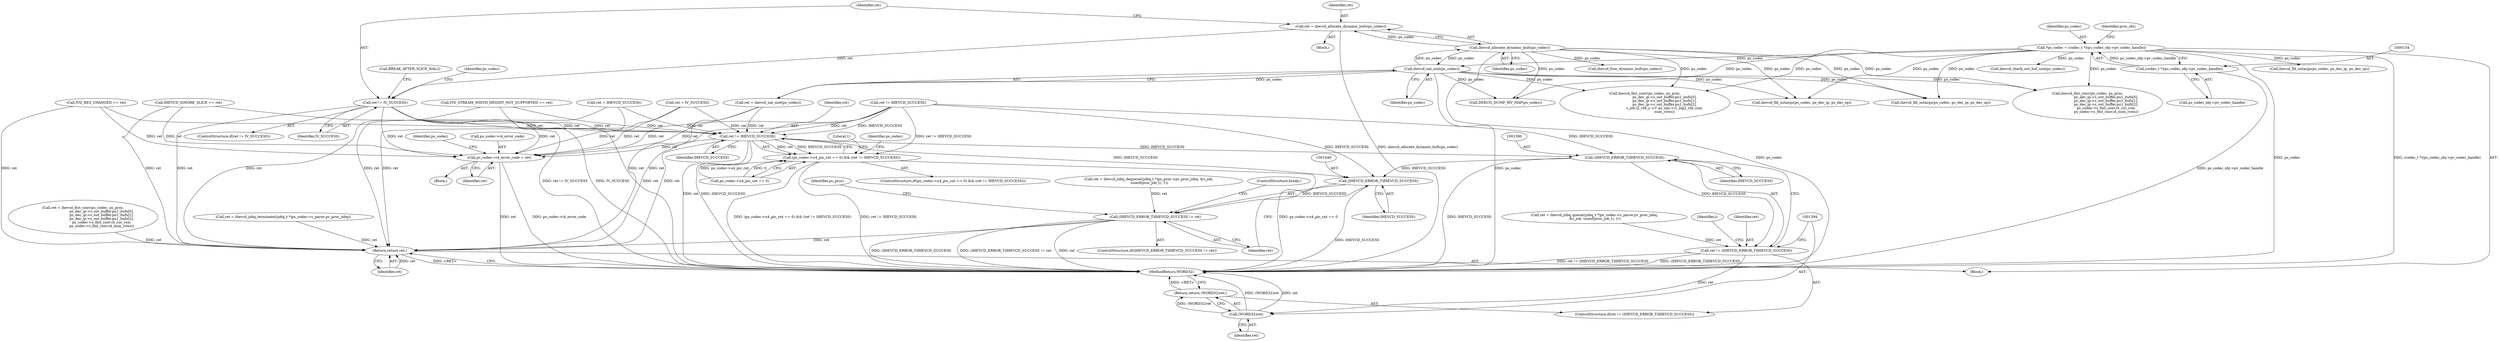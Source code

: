 digraph "0_Android_87fb7909c49e6a4510ba86ace1ffc83459c7e1b9@API" {
"1001196" [label="(Call,ret = ihevcd_allocate_dynamic_bufs(ps_codec))"];
"1001198" [label="(Call,ihevcd_allocate_dynamic_bufs(ps_codec))"];
"1000986" [label="(Call,ihevcd_nal_unit(ps_codec))"];
"1000151" [label="(Call,*ps_codec = (codec_t *)(ps_codec_obj->pv_codec_handle))"];
"1000153" [label="(Call,(codec_t *)(ps_codec_obj->pv_codec_handle))"];
"1001201" [label="(Call,ret != IV_SUCCESS)"];
"1001234" [label="(Call,ret != IHEVCD_SUCCESS)"];
"1001228" [label="(Call,(ps_codec->u4_pic_cnt == 0) && (ret != IHEVCD_SUCCESS))"];
"1001238" [label="(Call,ps_codec->i4_error_code = ret)"];
"1001389" [label="(Call,(IHEVCD_ERROR_T)IHEVCD_SUCCESS)"];
"1001387" [label="(Call,ret != (IHEVCD_ERROR_T)IHEVCD_SUCCESS)"];
"1001393" [label="(Call,(WORD32)ret)"];
"1001392" [label="(Return,return (WORD32)ret;)"];
"1001439" [label="(Call,(IHEVCD_ERROR_T)IHEVCD_SUCCESS)"];
"1001438" [label="(Call,(IHEVCD_ERROR_T)IHEVCD_SUCCESS != ret)"];
"1001916" [label="(Return,return ret;)"];
"1001446" [label="(Identifier,ps_proc)"];
"1001251" [label="(Literal,1)"];
"1001228" [label="(Call,(ps_codec->u4_pic_cnt == 0) && (ret != IHEVCD_SUCCESS))"];
"1001240" [label="(Identifier,ps_codec)"];
"1001393" [label="(Call,(WORD32)ret)"];
"1001227" [label="(ControlStructure,if((ps_codec->u4_pic_cnt == 0) && (ret != IHEVCD_SUCCESS)))"];
"1001442" [label="(Identifier,ret)"];
"1001196" [label="(Call,ret = ihevcd_allocate_dynamic_bufs(ps_codec))"];
"1001371" [label="(Call,ret = ihevcd_jobq_queue((jobq_t *)ps_codec->s_parse.pv_proc_jobq,\n &s_job, sizeof(proc_job_t), 1))"];
"1001392" [label="(Return,return (WORD32)ret;)"];
"1001389" [label="(Call,(IHEVCD_ERROR_T)IHEVCD_SUCCESS)"];
"1001386" [label="(ControlStructure,if(ret != (IHEVCD_ERROR_T)IHEVCD_SUCCESS))"];
"1001238" [label="(Call,ps_codec->i4_error_code = ret)"];
"1001201" [label="(Call,ret != IV_SUCCESS)"];
"1001197" [label="(Identifier,ret)"];
"1001206" [label="(Identifier,ps_codec)"];
"1001916" [label="(Return,return ret;)"];
"1001200" [label="(ControlStructure,if(ret != IV_SUCCESS))"];
"1001237" [label="(Block,)"];
"1001438" [label="(Call,(IHEVCD_ERROR_T)IHEVCD_SUCCESS != ret)"];
"1000546" [label="(Call,ihevcd_check_out_buf_size(ps_codec))"];
"1001542" [label="(Call,ihevcd_fmt_conv(ps_codec, ps_proc,\n                                    ps_dec_ip->s_out_buffer.pu1_bufs[0],\n                                    ps_dec_ip->s_out_buffer.pu1_bufs[1],\n                                    ps_dec_ip->s_out_buffer.pu1_bufs[2],\n                                    s_job.i2_ctb_y << ps_sps->i1_log2_ctb_size,\n                                    num_rows))"];
"1001242" [label="(Identifier,ret)"];
"1000162" [label="(Identifier,proc_idx)"];
"1001391" [label="(Identifier,IHEVCD_SUCCESS)"];
"1001424" [label="(Call,ret = ihevcd_jobq_dequeue((jobq_t *)ps_proc->pv_proc_jobq, &s_job,\n sizeof(proc_job_t), 1))"];
"1001202" [label="(Identifier,ret)"];
"1001167" [label="(Call,ret != IHEVCD_SUCCESS)"];
"1001244" [label="(Identifier,ps_codec)"];
"1001387" [label="(Call,ret != (IHEVCD_ERROR_T)IHEVCD_SUCCESS)"];
"1001236" [label="(Identifier,IHEVCD_SUCCESS)"];
"1000987" [label="(Identifier,ps_codec)"];
"1001203" [label="(Identifier,IV_SUCCESS)"];
"1001198" [label="(Call,ihevcd_allocate_dynamic_bufs(ps_codec))"];
"1001226" [label="(Call,BREAK_AFTER_SLICE_NAL())"];
"1001122" [label="(Call,IVD_RES_CHANGED == ret)"];
"1000984" [label="(Call,ret = ihevcd_nal_unit(ps_codec))"];
"1001229" [label="(Call,ps_codec->u4_pic_cnt == 0)"];
"1001239" [label="(Call,ps_codec->i4_error_code)"];
"1001443" [label="(ControlStructure,break;)"];
"1001396" [label="(Call,ret = ihevcd_jobq_terminate((jobq_t *)ps_codec->s_parse.pv_proc_jobq))"];
"1000986" [label="(Call,ihevcd_nal_unit(ps_codec))"];
"1001918" [label="(MethodReturn,WORD32)"];
"1001194" [label="(Block,)"];
"1000155" [label="(Call,ps_codec_obj->pv_codec_handle)"];
"1001395" [label="(Identifier,ret)"];
"1001917" [label="(Identifier,ret)"];
"1000147" [label="(Call,ret = IV_SUCCESS)"];
"1001180" [label="(Call,ret = IHEVCD_SUCCESS)"];
"1001337" [label="(Identifier,i)"];
"1001243" [label="(Call,ihevcd_fill_outargs(ps_codec, ps_dec_ip, ps_dec_op))"];
"1001835" [label="(Call,ihevcd_fill_outargs(ps_codec, ps_dec_ip, ps_dec_op))"];
"1001649" [label="(Call,ihevcd_fmt_conv(ps_codec, ps_proc,\n                                  ps_dec_ip->s_out_buffer.pu1_bufs[0],\n                                  ps_dec_ip->s_out_buffer.pu1_bufs[1],\n                                  ps_dec_ip->s_out_buffer.pu1_bufs[2],\n                                  ps_codec->s_fmt_conv.i4_cur_row,\n                                  ps_codec->s_fmt_conv.i4_num_rows))"];
"1000152" [label="(Identifier,ps_codec)"];
"1001647" [label="(Call,ret = ihevcd_fmt_conv(ps_codec, ps_proc,\n                                  ps_dec_ip->s_out_buffer.pu1_bufs[0],\n                                  ps_dec_ip->s_out_buffer.pu1_bufs[1],\n                                  ps_dec_ip->s_out_buffer.pu1_bufs[2],\n                                  ps_codec->s_fmt_conv.i4_cur_row,\n                                  ps_codec->s_fmt_conv.i4_num_rows))"];
"1001441" [label="(Identifier,IHEVCD_SUCCESS)"];
"1001437" [label="(ControlStructure,if((IHEVCD_ERROR_T)IHEVCD_SUCCESS != ret))"];
"1001199" [label="(Identifier,ps_codec)"];
"1001235" [label="(Identifier,ret)"];
"1001439" [label="(Call,(IHEVCD_ERROR_T)IHEVCD_SUCCESS)"];
"1001388" [label="(Identifier,ret)"];
"1001205" [label="(Call,ihevcd_free_dynamic_bufs(ps_codec))"];
"1001234" [label="(Call,ret != IHEVCD_SUCCESS)"];
"1000600" [label="(Call,ihevcd_fill_outargs(ps_codec, ps_dec_ip, ps_dec_op))"];
"1001694" [label="(Call,DEBUG_DUMP_MV_MAP(ps_codec))"];
"1000153" [label="(Call,(codec_t *)(ps_codec_obj->pv_codec_handle))"];
"1001086" [label="(Call,IHEVCD_IGNORE_SLICE == ret)"];
"1000145" [label="(Block,)"];
"1000151" [label="(Call,*ps_codec = (codec_t *)(ps_codec_obj->pv_codec_handle))"];
"1001125" [label="(Call,IVD_STREAM_WIDTH_HEIGHT_NOT_SUPPORTED == ret)"];
"1001196" -> "1001194"  [label="AST: "];
"1001196" -> "1001198"  [label="CFG: "];
"1001197" -> "1001196"  [label="AST: "];
"1001198" -> "1001196"  [label="AST: "];
"1001202" -> "1001196"  [label="CFG: "];
"1001196" -> "1001918"  [label="DDG: ihevcd_allocate_dynamic_bufs(ps_codec)"];
"1001198" -> "1001196"  [label="DDG: ps_codec"];
"1001196" -> "1001201"  [label="DDG: ret"];
"1001198" -> "1001199"  [label="CFG: "];
"1001199" -> "1001198"  [label="AST: "];
"1001198" -> "1001918"  [label="DDG: ps_codec"];
"1001198" -> "1000986"  [label="DDG: ps_codec"];
"1000986" -> "1001198"  [label="DDG: ps_codec"];
"1001198" -> "1001205"  [label="DDG: ps_codec"];
"1001198" -> "1001243"  [label="DDG: ps_codec"];
"1001198" -> "1001542"  [label="DDG: ps_codec"];
"1001198" -> "1001649"  [label="DDG: ps_codec"];
"1001198" -> "1001694"  [label="DDG: ps_codec"];
"1001198" -> "1001835"  [label="DDG: ps_codec"];
"1000986" -> "1000984"  [label="AST: "];
"1000986" -> "1000987"  [label="CFG: "];
"1000987" -> "1000986"  [label="AST: "];
"1000984" -> "1000986"  [label="CFG: "];
"1000986" -> "1001918"  [label="DDG: ps_codec"];
"1000986" -> "1000984"  [label="DDG: ps_codec"];
"1000151" -> "1000986"  [label="DDG: ps_codec"];
"1000986" -> "1001243"  [label="DDG: ps_codec"];
"1000986" -> "1001542"  [label="DDG: ps_codec"];
"1000986" -> "1001649"  [label="DDG: ps_codec"];
"1000986" -> "1001694"  [label="DDG: ps_codec"];
"1000986" -> "1001835"  [label="DDG: ps_codec"];
"1000151" -> "1000145"  [label="AST: "];
"1000151" -> "1000153"  [label="CFG: "];
"1000152" -> "1000151"  [label="AST: "];
"1000153" -> "1000151"  [label="AST: "];
"1000162" -> "1000151"  [label="CFG: "];
"1000151" -> "1001918"  [label="DDG: ps_codec"];
"1000151" -> "1001918"  [label="DDG: (codec_t *)(ps_codec_obj->pv_codec_handle)"];
"1000153" -> "1000151"  [label="DDG: ps_codec_obj->pv_codec_handle"];
"1000151" -> "1000546"  [label="DDG: ps_codec"];
"1000151" -> "1000600"  [label="DDG: ps_codec"];
"1000151" -> "1001243"  [label="DDG: ps_codec"];
"1000151" -> "1001542"  [label="DDG: ps_codec"];
"1000151" -> "1001649"  [label="DDG: ps_codec"];
"1000151" -> "1001694"  [label="DDG: ps_codec"];
"1000151" -> "1001835"  [label="DDG: ps_codec"];
"1000153" -> "1000155"  [label="CFG: "];
"1000154" -> "1000153"  [label="AST: "];
"1000155" -> "1000153"  [label="AST: "];
"1000153" -> "1001918"  [label="DDG: ps_codec_obj->pv_codec_handle"];
"1001201" -> "1001200"  [label="AST: "];
"1001201" -> "1001203"  [label="CFG: "];
"1001202" -> "1001201"  [label="AST: "];
"1001203" -> "1001201"  [label="AST: "];
"1001206" -> "1001201"  [label="CFG: "];
"1001226" -> "1001201"  [label="CFG: "];
"1001201" -> "1001918"  [label="DDG: ret"];
"1001201" -> "1001918"  [label="DDG: IV_SUCCESS"];
"1001201" -> "1001918"  [label="DDG: ret != IV_SUCCESS"];
"1001201" -> "1001234"  [label="DDG: ret"];
"1001201" -> "1001238"  [label="DDG: ret"];
"1001201" -> "1001916"  [label="DDG: ret"];
"1001234" -> "1001228"  [label="AST: "];
"1001234" -> "1001236"  [label="CFG: "];
"1001235" -> "1001234"  [label="AST: "];
"1001236" -> "1001234"  [label="AST: "];
"1001228" -> "1001234"  [label="CFG: "];
"1001234" -> "1001918"  [label="DDG: ret"];
"1001234" -> "1001918"  [label="DDG: IHEVCD_SUCCESS"];
"1001234" -> "1001228"  [label="DDG: ret"];
"1001234" -> "1001228"  [label="DDG: IHEVCD_SUCCESS"];
"1000147" -> "1001234"  [label="DDG: ret"];
"1001167" -> "1001234"  [label="DDG: ret"];
"1001167" -> "1001234"  [label="DDG: IHEVCD_SUCCESS"];
"1000984" -> "1001234"  [label="DDG: ret"];
"1001125" -> "1001234"  [label="DDG: ret"];
"1001122" -> "1001234"  [label="DDG: ret"];
"1001180" -> "1001234"  [label="DDG: ret"];
"1001086" -> "1001234"  [label="DDG: ret"];
"1001234" -> "1001238"  [label="DDG: ret"];
"1001234" -> "1001389"  [label="DDG: IHEVCD_SUCCESS"];
"1001234" -> "1001439"  [label="DDG: IHEVCD_SUCCESS"];
"1001234" -> "1001916"  [label="DDG: ret"];
"1001228" -> "1001227"  [label="AST: "];
"1001228" -> "1001229"  [label="CFG: "];
"1001229" -> "1001228"  [label="AST: "];
"1001240" -> "1001228"  [label="CFG: "];
"1001251" -> "1001228"  [label="CFG: "];
"1001228" -> "1001918"  [label="DDG: ps_codec->u4_pic_cnt == 0"];
"1001228" -> "1001918"  [label="DDG: (ps_codec->u4_pic_cnt == 0) && (ret != IHEVCD_SUCCESS)"];
"1001228" -> "1001918"  [label="DDG: ret != IHEVCD_SUCCESS"];
"1001229" -> "1001228"  [label="DDG: ps_codec->u4_pic_cnt"];
"1001229" -> "1001228"  [label="DDG: 0"];
"1001167" -> "1001228"  [label="DDG: ret != IHEVCD_SUCCESS"];
"1001238" -> "1001237"  [label="AST: "];
"1001238" -> "1001242"  [label="CFG: "];
"1001239" -> "1001238"  [label="AST: "];
"1001242" -> "1001238"  [label="AST: "];
"1001244" -> "1001238"  [label="CFG: "];
"1001238" -> "1001918"  [label="DDG: ps_codec->i4_error_code"];
"1001238" -> "1001918"  [label="DDG: ret"];
"1000147" -> "1001238"  [label="DDG: ret"];
"1001167" -> "1001238"  [label="DDG: ret"];
"1000984" -> "1001238"  [label="DDG: ret"];
"1001125" -> "1001238"  [label="DDG: ret"];
"1001122" -> "1001238"  [label="DDG: ret"];
"1001180" -> "1001238"  [label="DDG: ret"];
"1001086" -> "1001238"  [label="DDG: ret"];
"1001389" -> "1001387"  [label="AST: "];
"1001389" -> "1001391"  [label="CFG: "];
"1001390" -> "1001389"  [label="AST: "];
"1001391" -> "1001389"  [label="AST: "];
"1001387" -> "1001389"  [label="CFG: "];
"1001389" -> "1001918"  [label="DDG: IHEVCD_SUCCESS"];
"1001389" -> "1001387"  [label="DDG: IHEVCD_SUCCESS"];
"1001167" -> "1001389"  [label="DDG: IHEVCD_SUCCESS"];
"1001389" -> "1001439"  [label="DDG: IHEVCD_SUCCESS"];
"1001387" -> "1001386"  [label="AST: "];
"1001388" -> "1001387"  [label="AST: "];
"1001394" -> "1001387"  [label="CFG: "];
"1001337" -> "1001387"  [label="CFG: "];
"1001387" -> "1001918"  [label="DDG: ret != (IHEVCD_ERROR_T)IHEVCD_SUCCESS"];
"1001387" -> "1001918"  [label="DDG: (IHEVCD_ERROR_T)IHEVCD_SUCCESS"];
"1001371" -> "1001387"  [label="DDG: ret"];
"1001387" -> "1001393"  [label="DDG: ret"];
"1001393" -> "1001392"  [label="AST: "];
"1001393" -> "1001395"  [label="CFG: "];
"1001394" -> "1001393"  [label="AST: "];
"1001395" -> "1001393"  [label="AST: "];
"1001392" -> "1001393"  [label="CFG: "];
"1001393" -> "1001918"  [label="DDG: (WORD32)ret"];
"1001393" -> "1001918"  [label="DDG: ret"];
"1001393" -> "1001392"  [label="DDG: (WORD32)ret"];
"1001392" -> "1001386"  [label="AST: "];
"1001918" -> "1001392"  [label="CFG: "];
"1001392" -> "1001918"  [label="DDG: <RET>"];
"1001439" -> "1001438"  [label="AST: "];
"1001439" -> "1001441"  [label="CFG: "];
"1001440" -> "1001439"  [label="AST: "];
"1001441" -> "1001439"  [label="AST: "];
"1001442" -> "1001439"  [label="CFG: "];
"1001439" -> "1001918"  [label="DDG: IHEVCD_SUCCESS"];
"1001439" -> "1001438"  [label="DDG: IHEVCD_SUCCESS"];
"1001167" -> "1001439"  [label="DDG: IHEVCD_SUCCESS"];
"1001438" -> "1001437"  [label="AST: "];
"1001438" -> "1001442"  [label="CFG: "];
"1001442" -> "1001438"  [label="AST: "];
"1001443" -> "1001438"  [label="CFG: "];
"1001446" -> "1001438"  [label="CFG: "];
"1001438" -> "1001918"  [label="DDG: (IHEVCD_ERROR_T)IHEVCD_SUCCESS"];
"1001438" -> "1001918"  [label="DDG: (IHEVCD_ERROR_T)IHEVCD_SUCCESS != ret"];
"1001438" -> "1001918"  [label="DDG: ret"];
"1001424" -> "1001438"  [label="DDG: ret"];
"1001438" -> "1001916"  [label="DDG: ret"];
"1001916" -> "1000145"  [label="AST: "];
"1001916" -> "1001917"  [label="CFG: "];
"1001917" -> "1001916"  [label="AST: "];
"1001918" -> "1001916"  [label="CFG: "];
"1001916" -> "1001918"  [label="DDG: <RET>"];
"1001917" -> "1001916"  [label="DDG: ret"];
"1000147" -> "1001916"  [label="DDG: ret"];
"1001396" -> "1001916"  [label="DDG: ret"];
"1001167" -> "1001916"  [label="DDG: ret"];
"1001647" -> "1001916"  [label="DDG: ret"];
"1000984" -> "1001916"  [label="DDG: ret"];
"1001125" -> "1001916"  [label="DDG: ret"];
"1001122" -> "1001916"  [label="DDG: ret"];
"1001180" -> "1001916"  [label="DDG: ret"];
"1001086" -> "1001916"  [label="DDG: ret"];
}
